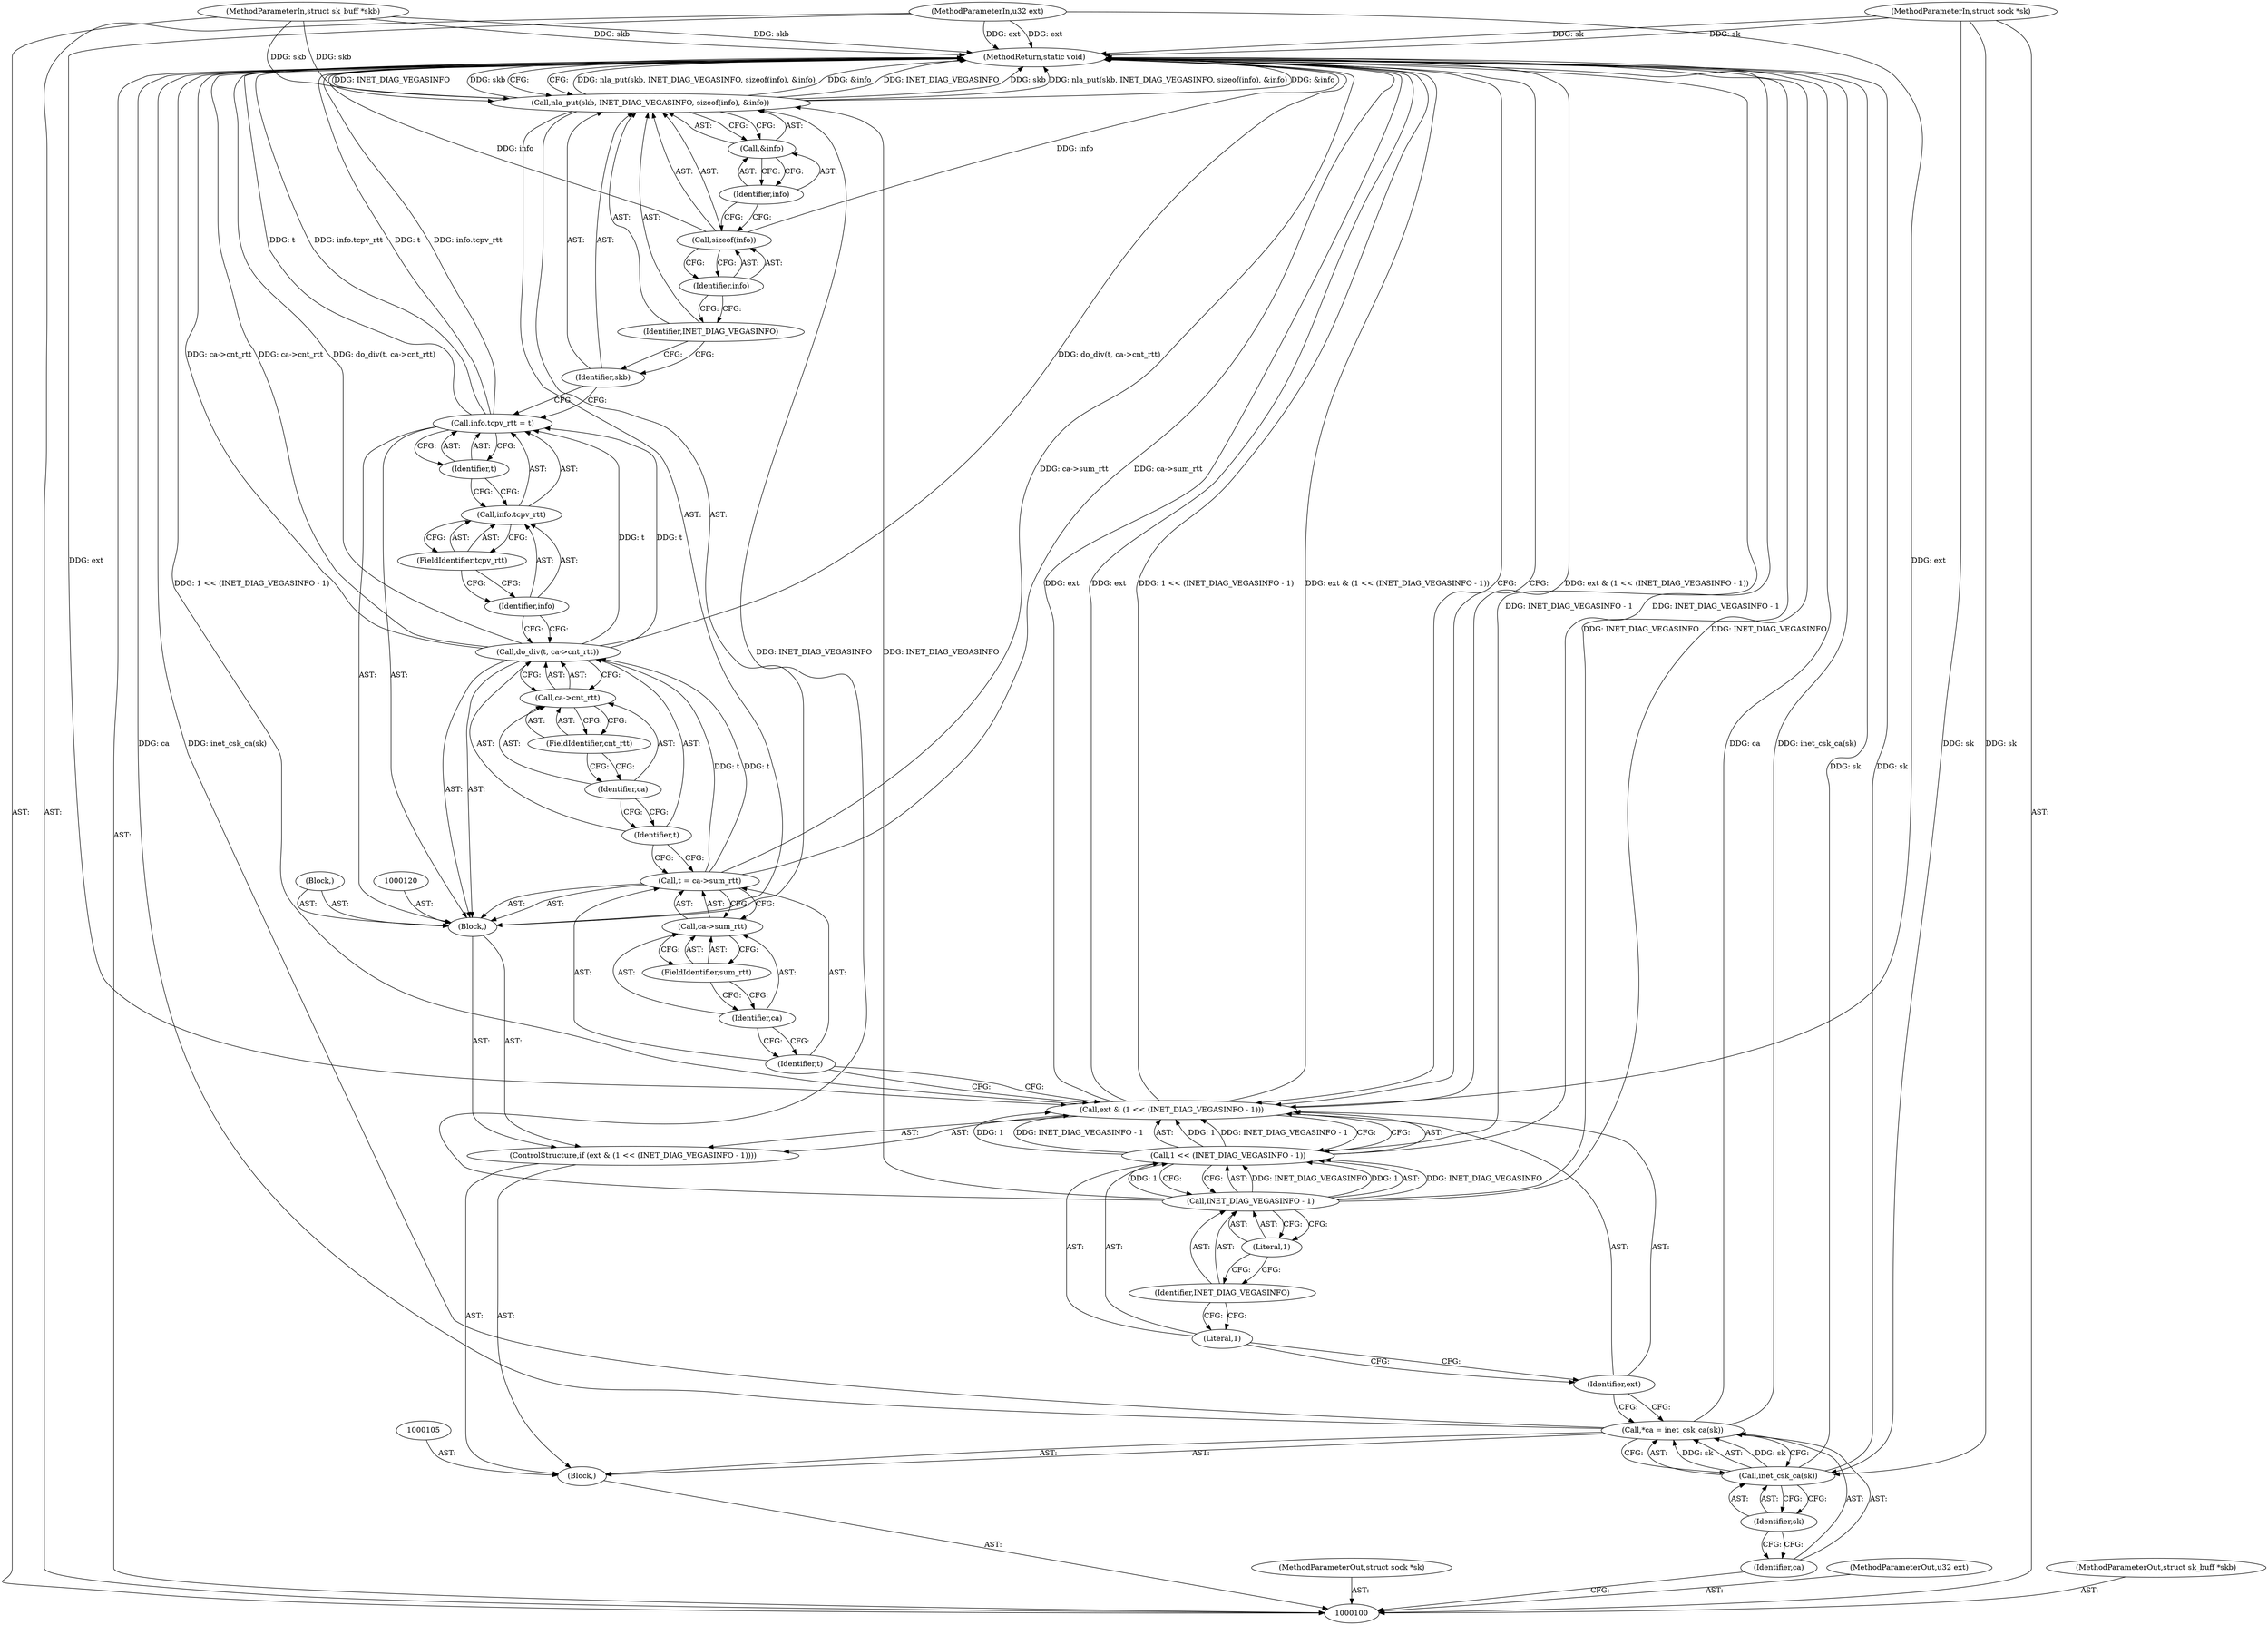 digraph "1_linux_8f363b77ee4fbf7c3bbcf5ec2c5ca482d396d664" {
"1000143" [label="(MethodReturn,static void)"];
"1000101" [label="(MethodParameterIn,struct sock *sk)"];
"1000208" [label="(MethodParameterOut,struct sock *sk)"];
"1000102" [label="(MethodParameterIn,u32 ext)"];
"1000209" [label="(MethodParameterOut,u32 ext)"];
"1000123" [label="(Call,ca->sum_rtt)"];
"1000124" [label="(Identifier,ca)"];
"1000125" [label="(FieldIdentifier,sum_rtt)"];
"1000118" [label="(Block,)"];
"1000121" [label="(Call,t = ca->sum_rtt)"];
"1000122" [label="(Identifier,t)"];
"1000128" [label="(Call,ca->cnt_rtt)"];
"1000129" [label="(Identifier,ca)"];
"1000130" [label="(FieldIdentifier,cnt_rtt)"];
"1000126" [label="(Call,do_div(t, ca->cnt_rtt))"];
"1000127" [label="(Identifier,t)"];
"1000135" [label="(Identifier,t)"];
"1000131" [label="(Call,info.tcpv_rtt = t)"];
"1000132" [label="(Call,info.tcpv_rtt)"];
"1000133" [label="(Identifier,info)"];
"1000134" [label="(FieldIdentifier,tcpv_rtt)"];
"1000137" [label="(Identifier,skb)"];
"1000138" [label="(Identifier,INET_DIAG_VEGASINFO)"];
"1000136" [label="(Call,nla_put(skb, INET_DIAG_VEGASINFO, sizeof(info), &info))"];
"1000139" [label="(Call,sizeof(info))"];
"1000140" [label="(Identifier,info)"];
"1000141" [label="(Call,&info)"];
"1000142" [label="(Identifier,info)"];
"1000103" [label="(MethodParameterIn,struct sk_buff *skb)"];
"1000210" [label="(MethodParameterOut,struct sk_buff *skb)"];
"1000104" [label="(Block,)"];
"1000106" [label="(Call,*ca = inet_csk_ca(sk))"];
"1000107" [label="(Identifier,ca)"];
"1000108" [label="(Call,inet_csk_ca(sk))"];
"1000109" [label="(Identifier,sk)"];
"1000110" [label="(ControlStructure,if (ext & (1 << (INET_DIAG_VEGASINFO - 1))))"];
"1000113" [label="(Call,1 << (INET_DIAG_VEGASINFO - 1))"];
"1000114" [label="(Literal,1)"];
"1000115" [label="(Call,INET_DIAG_VEGASINFO - 1)"];
"1000116" [label="(Identifier,INET_DIAG_VEGASINFO)"];
"1000117" [label="(Literal,1)"];
"1000111" [label="(Call,ext & (1 << (INET_DIAG_VEGASINFO - 1)))"];
"1000112" [label="(Identifier,ext)"];
"1000119" [label="(Block,)"];
"1000143" -> "1000100"  [label="AST: "];
"1000143" -> "1000136"  [label="CFG: "];
"1000143" -> "1000111"  [label="CFG: "];
"1000126" -> "1000143"  [label="DDG: do_div(t, ca->cnt_rtt)"];
"1000126" -> "1000143"  [label="DDG: ca->cnt_rtt"];
"1000106" -> "1000143"  [label="DDG: inet_csk_ca(sk)"];
"1000106" -> "1000143"  [label="DDG: ca"];
"1000139" -> "1000143"  [label="DDG: info"];
"1000103" -> "1000143"  [label="DDG: skb"];
"1000136" -> "1000143"  [label="DDG: nla_put(skb, INET_DIAG_VEGASINFO, sizeof(info), &info)"];
"1000136" -> "1000143"  [label="DDG: &info"];
"1000136" -> "1000143"  [label="DDG: INET_DIAG_VEGASINFO"];
"1000136" -> "1000143"  [label="DDG: skb"];
"1000121" -> "1000143"  [label="DDG: ca->sum_rtt"];
"1000131" -> "1000143"  [label="DDG: info.tcpv_rtt"];
"1000131" -> "1000143"  [label="DDG: t"];
"1000113" -> "1000143"  [label="DDG: INET_DIAG_VEGASINFO - 1"];
"1000102" -> "1000143"  [label="DDG: ext"];
"1000111" -> "1000143"  [label="DDG: ext"];
"1000111" -> "1000143"  [label="DDG: 1 << (INET_DIAG_VEGASINFO - 1)"];
"1000111" -> "1000143"  [label="DDG: ext & (1 << (INET_DIAG_VEGASINFO - 1))"];
"1000101" -> "1000143"  [label="DDG: sk"];
"1000115" -> "1000143"  [label="DDG: INET_DIAG_VEGASINFO"];
"1000108" -> "1000143"  [label="DDG: sk"];
"1000101" -> "1000100"  [label="AST: "];
"1000101" -> "1000143"  [label="DDG: sk"];
"1000101" -> "1000108"  [label="DDG: sk"];
"1000208" -> "1000100"  [label="AST: "];
"1000102" -> "1000100"  [label="AST: "];
"1000102" -> "1000143"  [label="DDG: ext"];
"1000102" -> "1000111"  [label="DDG: ext"];
"1000209" -> "1000100"  [label="AST: "];
"1000123" -> "1000121"  [label="AST: "];
"1000123" -> "1000125"  [label="CFG: "];
"1000124" -> "1000123"  [label="AST: "];
"1000125" -> "1000123"  [label="AST: "];
"1000121" -> "1000123"  [label="CFG: "];
"1000124" -> "1000123"  [label="AST: "];
"1000124" -> "1000122"  [label="CFG: "];
"1000125" -> "1000124"  [label="CFG: "];
"1000125" -> "1000123"  [label="AST: "];
"1000125" -> "1000124"  [label="CFG: "];
"1000123" -> "1000125"  [label="CFG: "];
"1000118" -> "1000110"  [label="AST: "];
"1000119" -> "1000118"  [label="AST: "];
"1000120" -> "1000118"  [label="AST: "];
"1000121" -> "1000118"  [label="AST: "];
"1000126" -> "1000118"  [label="AST: "];
"1000131" -> "1000118"  [label="AST: "];
"1000136" -> "1000118"  [label="AST: "];
"1000121" -> "1000118"  [label="AST: "];
"1000121" -> "1000123"  [label="CFG: "];
"1000122" -> "1000121"  [label="AST: "];
"1000123" -> "1000121"  [label="AST: "];
"1000127" -> "1000121"  [label="CFG: "];
"1000121" -> "1000143"  [label="DDG: ca->sum_rtt"];
"1000121" -> "1000126"  [label="DDG: t"];
"1000122" -> "1000121"  [label="AST: "];
"1000122" -> "1000111"  [label="CFG: "];
"1000124" -> "1000122"  [label="CFG: "];
"1000128" -> "1000126"  [label="AST: "];
"1000128" -> "1000130"  [label="CFG: "];
"1000129" -> "1000128"  [label="AST: "];
"1000130" -> "1000128"  [label="AST: "];
"1000126" -> "1000128"  [label="CFG: "];
"1000129" -> "1000128"  [label="AST: "];
"1000129" -> "1000127"  [label="CFG: "];
"1000130" -> "1000129"  [label="CFG: "];
"1000130" -> "1000128"  [label="AST: "];
"1000130" -> "1000129"  [label="CFG: "];
"1000128" -> "1000130"  [label="CFG: "];
"1000126" -> "1000118"  [label="AST: "];
"1000126" -> "1000128"  [label="CFG: "];
"1000127" -> "1000126"  [label="AST: "];
"1000128" -> "1000126"  [label="AST: "];
"1000133" -> "1000126"  [label="CFG: "];
"1000126" -> "1000143"  [label="DDG: do_div(t, ca->cnt_rtt)"];
"1000126" -> "1000143"  [label="DDG: ca->cnt_rtt"];
"1000121" -> "1000126"  [label="DDG: t"];
"1000126" -> "1000131"  [label="DDG: t"];
"1000127" -> "1000126"  [label="AST: "];
"1000127" -> "1000121"  [label="CFG: "];
"1000129" -> "1000127"  [label="CFG: "];
"1000135" -> "1000131"  [label="AST: "];
"1000135" -> "1000132"  [label="CFG: "];
"1000131" -> "1000135"  [label="CFG: "];
"1000131" -> "1000118"  [label="AST: "];
"1000131" -> "1000135"  [label="CFG: "];
"1000132" -> "1000131"  [label="AST: "];
"1000135" -> "1000131"  [label="AST: "];
"1000137" -> "1000131"  [label="CFG: "];
"1000131" -> "1000143"  [label="DDG: info.tcpv_rtt"];
"1000131" -> "1000143"  [label="DDG: t"];
"1000126" -> "1000131"  [label="DDG: t"];
"1000132" -> "1000131"  [label="AST: "];
"1000132" -> "1000134"  [label="CFG: "];
"1000133" -> "1000132"  [label="AST: "];
"1000134" -> "1000132"  [label="AST: "];
"1000135" -> "1000132"  [label="CFG: "];
"1000133" -> "1000132"  [label="AST: "];
"1000133" -> "1000126"  [label="CFG: "];
"1000134" -> "1000133"  [label="CFG: "];
"1000134" -> "1000132"  [label="AST: "];
"1000134" -> "1000133"  [label="CFG: "];
"1000132" -> "1000134"  [label="CFG: "];
"1000137" -> "1000136"  [label="AST: "];
"1000137" -> "1000131"  [label="CFG: "];
"1000138" -> "1000137"  [label="CFG: "];
"1000138" -> "1000136"  [label="AST: "];
"1000138" -> "1000137"  [label="CFG: "];
"1000140" -> "1000138"  [label="CFG: "];
"1000136" -> "1000118"  [label="AST: "];
"1000136" -> "1000141"  [label="CFG: "];
"1000137" -> "1000136"  [label="AST: "];
"1000138" -> "1000136"  [label="AST: "];
"1000139" -> "1000136"  [label="AST: "];
"1000141" -> "1000136"  [label="AST: "];
"1000143" -> "1000136"  [label="CFG: "];
"1000136" -> "1000143"  [label="DDG: nla_put(skb, INET_DIAG_VEGASINFO, sizeof(info), &info)"];
"1000136" -> "1000143"  [label="DDG: &info"];
"1000136" -> "1000143"  [label="DDG: INET_DIAG_VEGASINFO"];
"1000136" -> "1000143"  [label="DDG: skb"];
"1000103" -> "1000136"  [label="DDG: skb"];
"1000115" -> "1000136"  [label="DDG: INET_DIAG_VEGASINFO"];
"1000139" -> "1000136"  [label="AST: "];
"1000139" -> "1000140"  [label="CFG: "];
"1000140" -> "1000139"  [label="AST: "];
"1000142" -> "1000139"  [label="CFG: "];
"1000139" -> "1000143"  [label="DDG: info"];
"1000140" -> "1000139"  [label="AST: "];
"1000140" -> "1000138"  [label="CFG: "];
"1000139" -> "1000140"  [label="CFG: "];
"1000141" -> "1000136"  [label="AST: "];
"1000141" -> "1000142"  [label="CFG: "];
"1000142" -> "1000141"  [label="AST: "];
"1000136" -> "1000141"  [label="CFG: "];
"1000142" -> "1000141"  [label="AST: "];
"1000142" -> "1000139"  [label="CFG: "];
"1000141" -> "1000142"  [label="CFG: "];
"1000103" -> "1000100"  [label="AST: "];
"1000103" -> "1000143"  [label="DDG: skb"];
"1000103" -> "1000136"  [label="DDG: skb"];
"1000210" -> "1000100"  [label="AST: "];
"1000104" -> "1000100"  [label="AST: "];
"1000105" -> "1000104"  [label="AST: "];
"1000106" -> "1000104"  [label="AST: "];
"1000110" -> "1000104"  [label="AST: "];
"1000106" -> "1000104"  [label="AST: "];
"1000106" -> "1000108"  [label="CFG: "];
"1000107" -> "1000106"  [label="AST: "];
"1000108" -> "1000106"  [label="AST: "];
"1000112" -> "1000106"  [label="CFG: "];
"1000106" -> "1000143"  [label="DDG: inet_csk_ca(sk)"];
"1000106" -> "1000143"  [label="DDG: ca"];
"1000108" -> "1000106"  [label="DDG: sk"];
"1000107" -> "1000106"  [label="AST: "];
"1000107" -> "1000100"  [label="CFG: "];
"1000109" -> "1000107"  [label="CFG: "];
"1000108" -> "1000106"  [label="AST: "];
"1000108" -> "1000109"  [label="CFG: "];
"1000109" -> "1000108"  [label="AST: "];
"1000106" -> "1000108"  [label="CFG: "];
"1000108" -> "1000143"  [label="DDG: sk"];
"1000108" -> "1000106"  [label="DDG: sk"];
"1000101" -> "1000108"  [label="DDG: sk"];
"1000109" -> "1000108"  [label="AST: "];
"1000109" -> "1000107"  [label="CFG: "];
"1000108" -> "1000109"  [label="CFG: "];
"1000110" -> "1000104"  [label="AST: "];
"1000111" -> "1000110"  [label="AST: "];
"1000118" -> "1000110"  [label="AST: "];
"1000113" -> "1000111"  [label="AST: "];
"1000113" -> "1000115"  [label="CFG: "];
"1000114" -> "1000113"  [label="AST: "];
"1000115" -> "1000113"  [label="AST: "];
"1000111" -> "1000113"  [label="CFG: "];
"1000113" -> "1000143"  [label="DDG: INET_DIAG_VEGASINFO - 1"];
"1000113" -> "1000111"  [label="DDG: 1"];
"1000113" -> "1000111"  [label="DDG: INET_DIAG_VEGASINFO - 1"];
"1000115" -> "1000113"  [label="DDG: INET_DIAG_VEGASINFO"];
"1000115" -> "1000113"  [label="DDG: 1"];
"1000114" -> "1000113"  [label="AST: "];
"1000114" -> "1000112"  [label="CFG: "];
"1000116" -> "1000114"  [label="CFG: "];
"1000115" -> "1000113"  [label="AST: "];
"1000115" -> "1000117"  [label="CFG: "];
"1000116" -> "1000115"  [label="AST: "];
"1000117" -> "1000115"  [label="AST: "];
"1000113" -> "1000115"  [label="CFG: "];
"1000115" -> "1000143"  [label="DDG: INET_DIAG_VEGASINFO"];
"1000115" -> "1000113"  [label="DDG: INET_DIAG_VEGASINFO"];
"1000115" -> "1000113"  [label="DDG: 1"];
"1000115" -> "1000136"  [label="DDG: INET_DIAG_VEGASINFO"];
"1000116" -> "1000115"  [label="AST: "];
"1000116" -> "1000114"  [label="CFG: "];
"1000117" -> "1000116"  [label="CFG: "];
"1000117" -> "1000115"  [label="AST: "];
"1000117" -> "1000116"  [label="CFG: "];
"1000115" -> "1000117"  [label="CFG: "];
"1000111" -> "1000110"  [label="AST: "];
"1000111" -> "1000113"  [label="CFG: "];
"1000112" -> "1000111"  [label="AST: "];
"1000113" -> "1000111"  [label="AST: "];
"1000122" -> "1000111"  [label="CFG: "];
"1000143" -> "1000111"  [label="CFG: "];
"1000111" -> "1000143"  [label="DDG: ext"];
"1000111" -> "1000143"  [label="DDG: 1 << (INET_DIAG_VEGASINFO - 1)"];
"1000111" -> "1000143"  [label="DDG: ext & (1 << (INET_DIAG_VEGASINFO - 1))"];
"1000102" -> "1000111"  [label="DDG: ext"];
"1000113" -> "1000111"  [label="DDG: 1"];
"1000113" -> "1000111"  [label="DDG: INET_DIAG_VEGASINFO - 1"];
"1000112" -> "1000111"  [label="AST: "];
"1000112" -> "1000106"  [label="CFG: "];
"1000114" -> "1000112"  [label="CFG: "];
"1000119" -> "1000118"  [label="AST: "];
}
